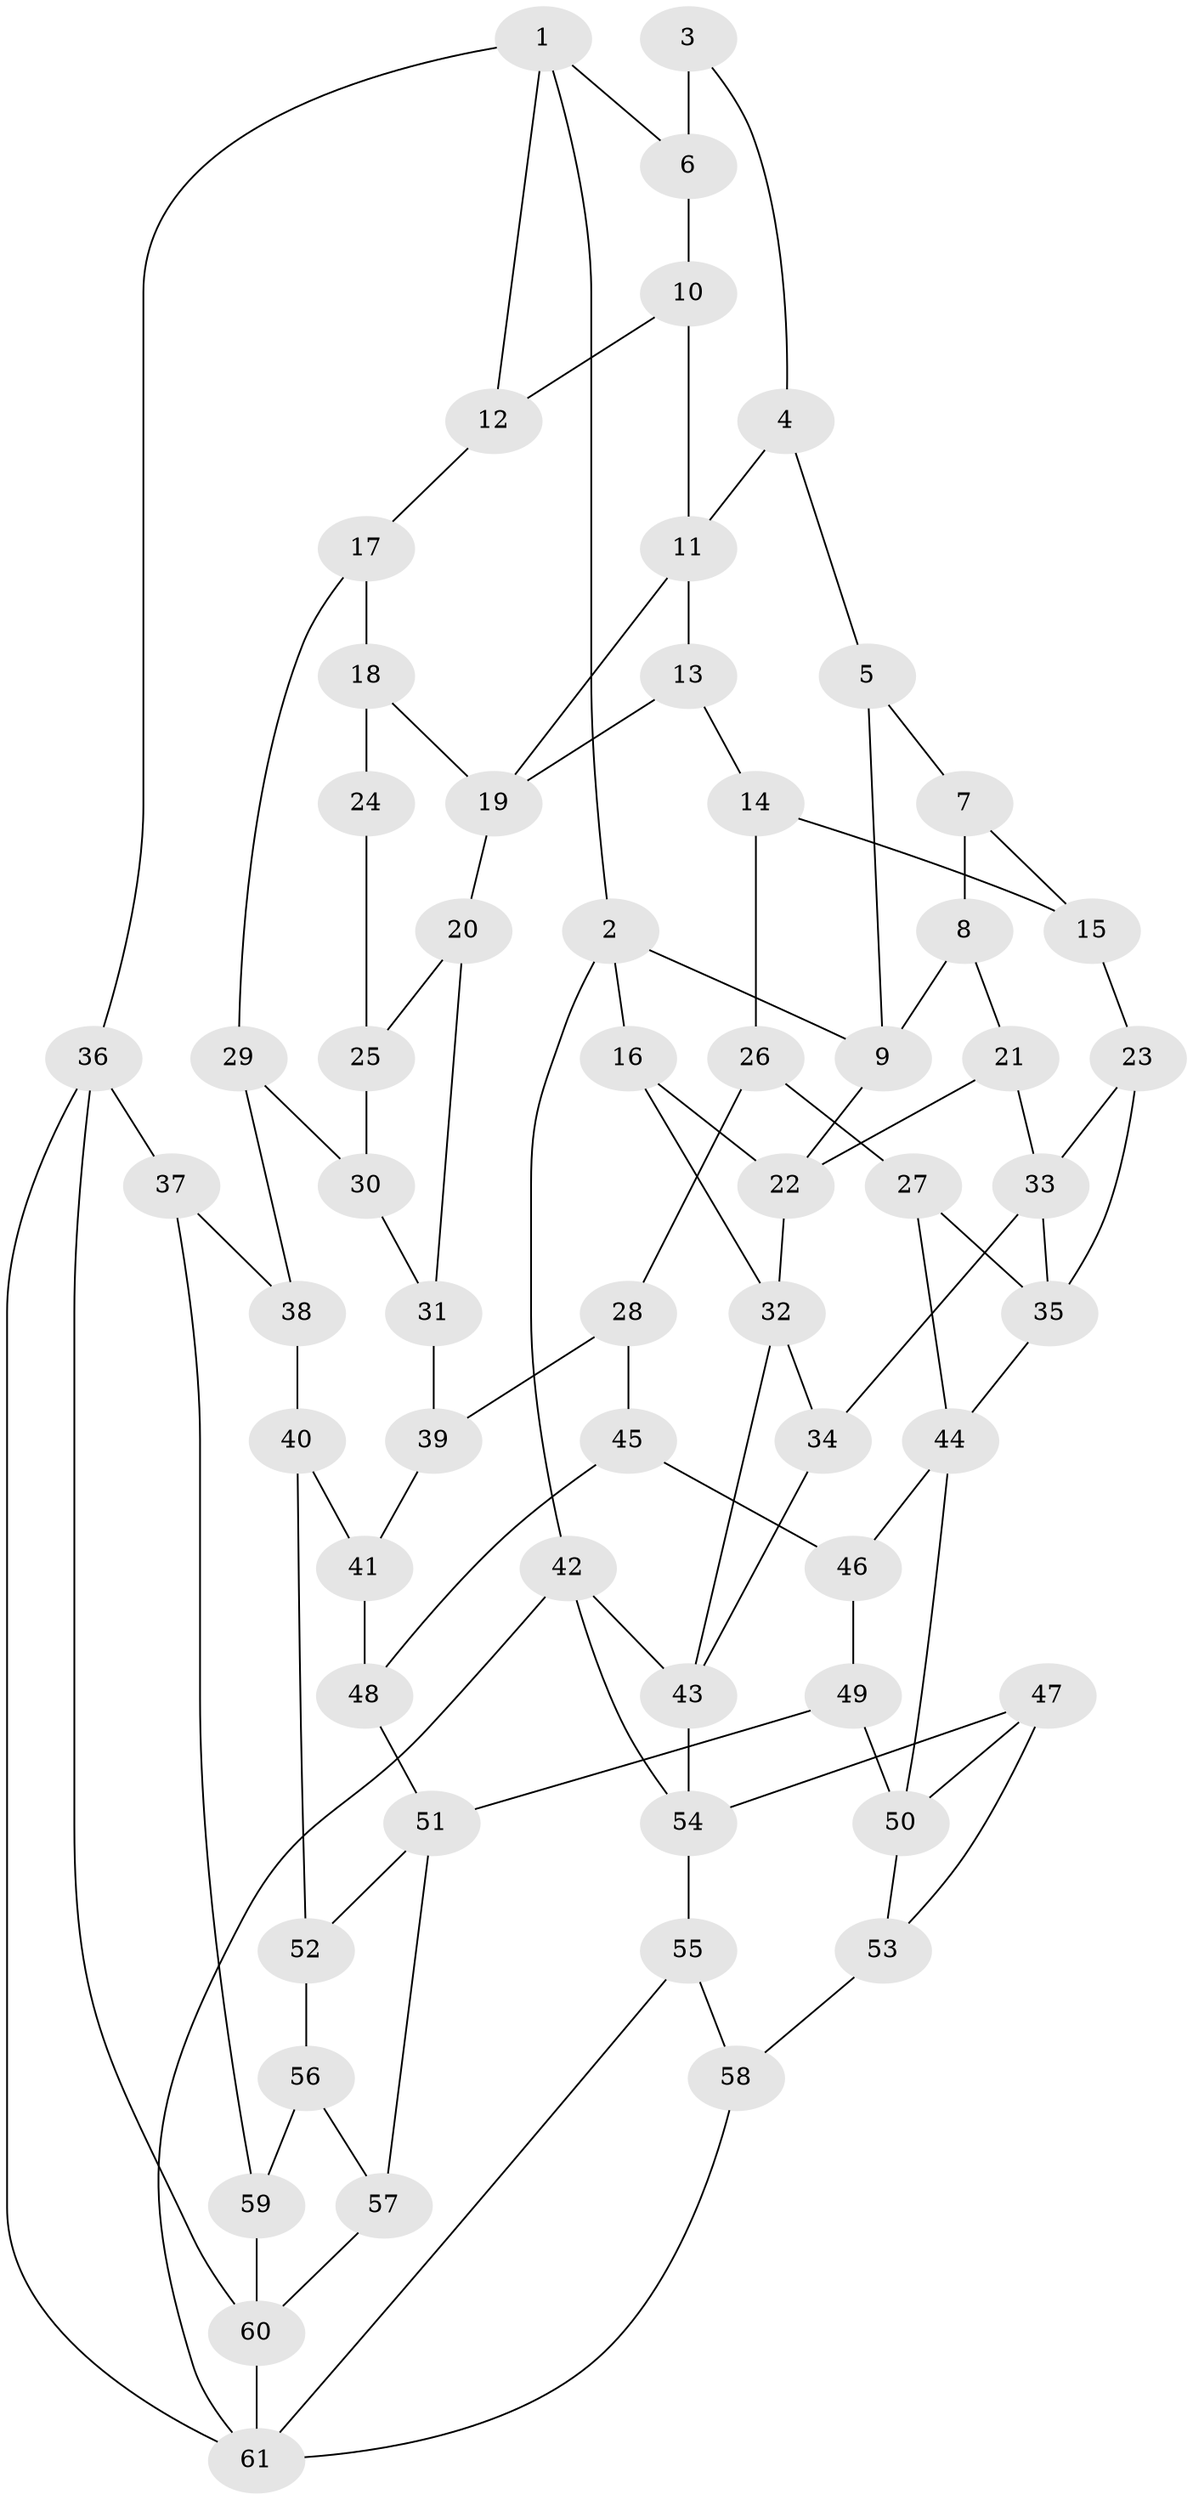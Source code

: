 // original degree distribution, {3: 0.022988505747126436, 4: 0.2413793103448276, 5: 0.5287356321839081, 6: 0.20689655172413793}
// Generated by graph-tools (version 1.1) at 2025/38/03/04/25 23:38:22]
// undirected, 61 vertices, 100 edges
graph export_dot {
  node [color=gray90,style=filled];
  1;
  2;
  3;
  4;
  5;
  6;
  7;
  8;
  9;
  10;
  11;
  12;
  13;
  14;
  15;
  16;
  17;
  18;
  19;
  20;
  21;
  22;
  23;
  24;
  25;
  26;
  27;
  28;
  29;
  30;
  31;
  32;
  33;
  34;
  35;
  36;
  37;
  38;
  39;
  40;
  41;
  42;
  43;
  44;
  45;
  46;
  47;
  48;
  49;
  50;
  51;
  52;
  53;
  54;
  55;
  56;
  57;
  58;
  59;
  60;
  61;
  1 -- 2 [weight=1.0];
  1 -- 6 [weight=1.0];
  1 -- 12 [weight=1.0];
  1 -- 36 [weight=1.0];
  2 -- 9 [weight=1.0];
  2 -- 16 [weight=1.0];
  2 -- 42 [weight=1.0];
  3 -- 4 [weight=1.0];
  3 -- 6 [weight=2.0];
  4 -- 5 [weight=1.0];
  4 -- 11 [weight=1.0];
  5 -- 7 [weight=1.0];
  5 -- 9 [weight=1.0];
  6 -- 10 [weight=1.0];
  7 -- 8 [weight=1.0];
  7 -- 15 [weight=1.0];
  8 -- 9 [weight=1.0];
  8 -- 21 [weight=1.0];
  9 -- 22 [weight=1.0];
  10 -- 11 [weight=1.0];
  10 -- 12 [weight=1.0];
  11 -- 13 [weight=1.0];
  11 -- 19 [weight=1.0];
  12 -- 17 [weight=1.0];
  13 -- 14 [weight=1.0];
  13 -- 19 [weight=1.0];
  14 -- 15 [weight=1.0];
  14 -- 26 [weight=1.0];
  15 -- 23 [weight=1.0];
  16 -- 22 [weight=1.0];
  16 -- 32 [weight=1.0];
  17 -- 18 [weight=1.0];
  17 -- 29 [weight=1.0];
  18 -- 19 [weight=1.0];
  18 -- 24 [weight=2.0];
  19 -- 20 [weight=1.0];
  20 -- 25 [weight=1.0];
  20 -- 31 [weight=1.0];
  21 -- 22 [weight=1.0];
  21 -- 33 [weight=1.0];
  22 -- 32 [weight=1.0];
  23 -- 33 [weight=1.0];
  23 -- 35 [weight=1.0];
  24 -- 25 [weight=2.0];
  25 -- 30 [weight=1.0];
  26 -- 27 [weight=1.0];
  26 -- 28 [weight=1.0];
  27 -- 35 [weight=1.0];
  27 -- 44 [weight=1.0];
  28 -- 39 [weight=1.0];
  28 -- 45 [weight=1.0];
  29 -- 30 [weight=1.0];
  29 -- 38 [weight=1.0];
  30 -- 31 [weight=1.0];
  31 -- 39 [weight=2.0];
  32 -- 34 [weight=1.0];
  32 -- 43 [weight=1.0];
  33 -- 34 [weight=1.0];
  33 -- 35 [weight=1.0];
  34 -- 43 [weight=1.0];
  35 -- 44 [weight=1.0];
  36 -- 37 [weight=1.0];
  36 -- 60 [weight=1.0];
  36 -- 61 [weight=1.0];
  37 -- 38 [weight=1.0];
  37 -- 59 [weight=1.0];
  38 -- 40 [weight=1.0];
  39 -- 41 [weight=1.0];
  40 -- 41 [weight=1.0];
  40 -- 52 [weight=1.0];
  41 -- 48 [weight=1.0];
  42 -- 43 [weight=1.0];
  42 -- 54 [weight=1.0];
  42 -- 61 [weight=1.0];
  43 -- 54 [weight=1.0];
  44 -- 46 [weight=1.0];
  44 -- 50 [weight=1.0];
  45 -- 46 [weight=1.0];
  45 -- 48 [weight=1.0];
  46 -- 49 [weight=1.0];
  47 -- 50 [weight=1.0];
  47 -- 53 [weight=1.0];
  47 -- 54 [weight=1.0];
  48 -- 51 [weight=1.0];
  49 -- 50 [weight=1.0];
  49 -- 51 [weight=1.0];
  50 -- 53 [weight=1.0];
  51 -- 52 [weight=1.0];
  51 -- 57 [weight=1.0];
  52 -- 56 [weight=1.0];
  53 -- 58 [weight=2.0];
  54 -- 55 [weight=1.0];
  55 -- 58 [weight=1.0];
  55 -- 61 [weight=1.0];
  56 -- 57 [weight=1.0];
  56 -- 59 [weight=2.0];
  57 -- 60 [weight=1.0];
  58 -- 61 [weight=1.0];
  59 -- 60 [weight=1.0];
  60 -- 61 [weight=1.0];
}

